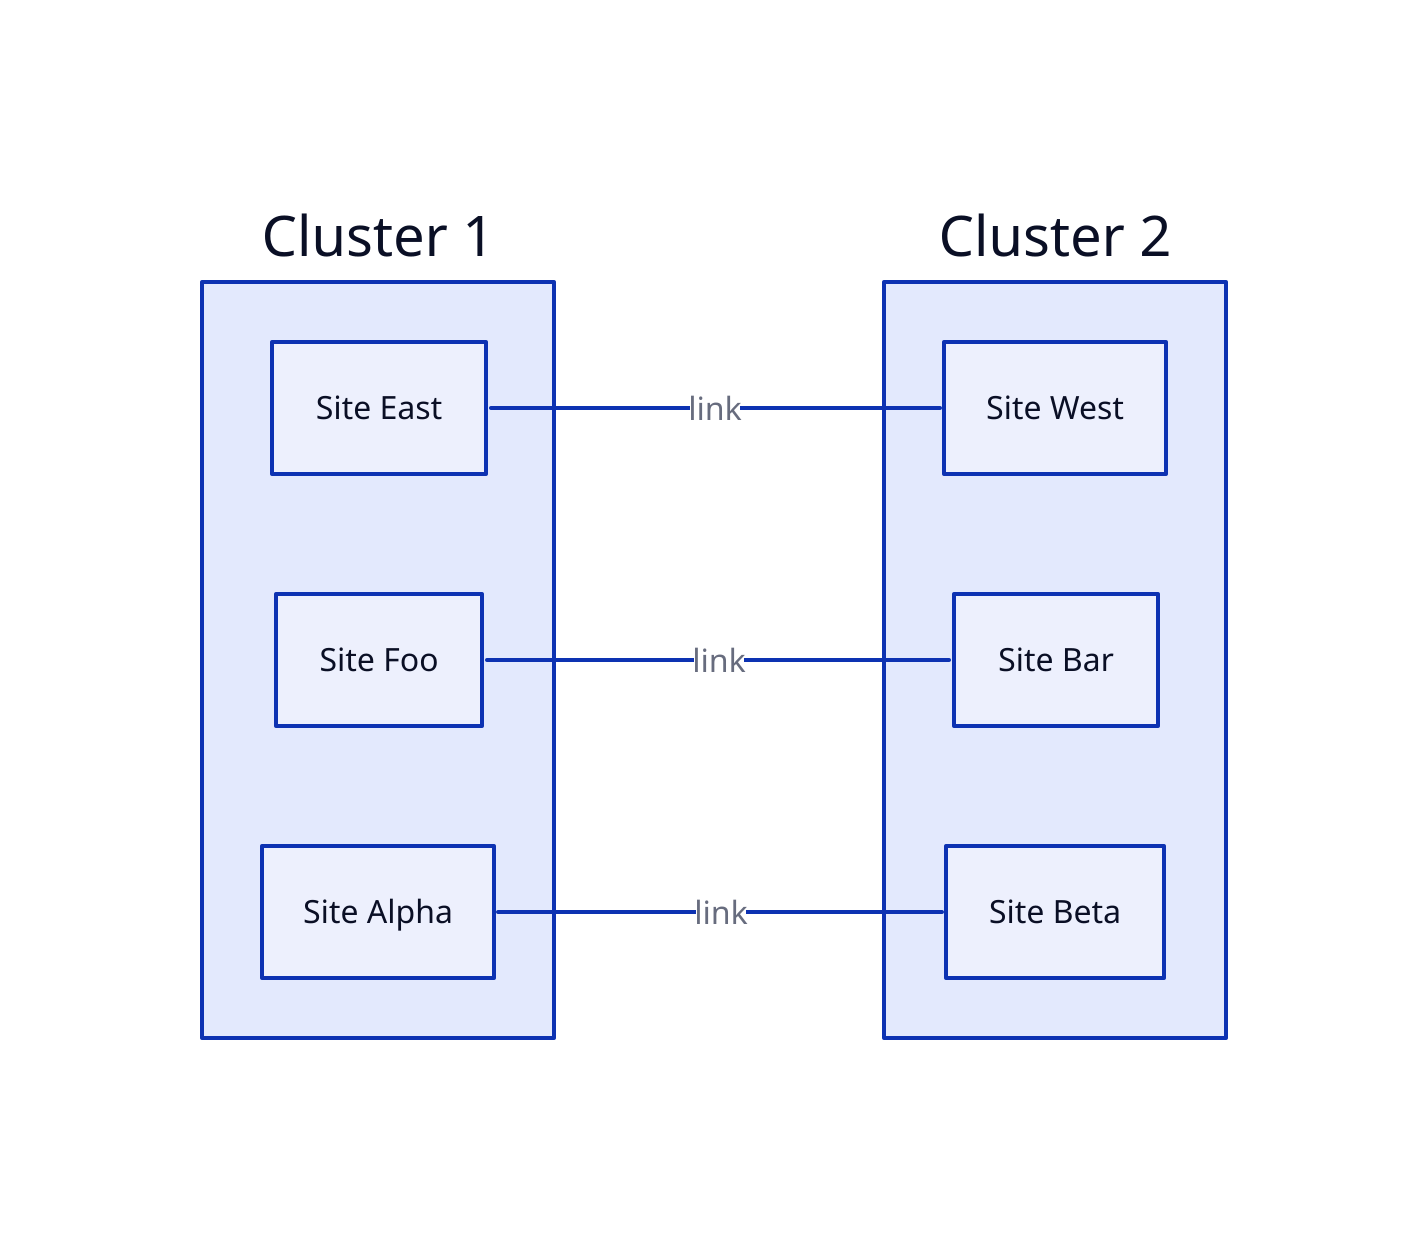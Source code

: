 direction: right

Cluster 1.Site East -- Cluster 2.Site West: link

Cluster 1.Site Foo -- Cluster 2.Site Bar: link

Cluster 1.Site Alpha -- Cluster 2.Site Beta: link
